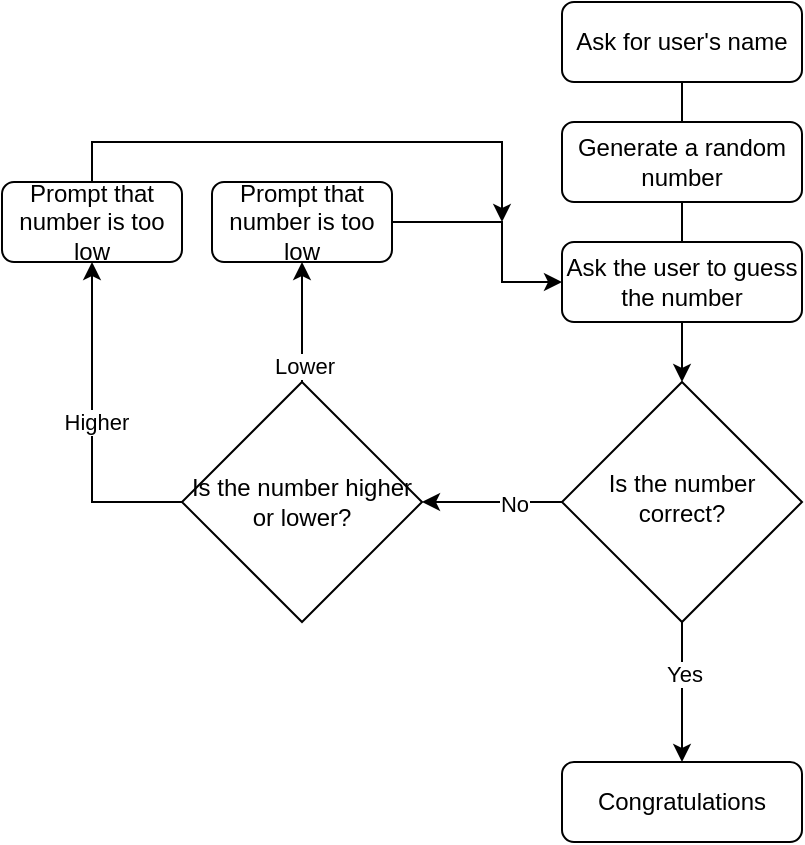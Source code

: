 <mxfile version="20.0.4" type="github">
  <diagram id="C5RBs43oDa-KdzZeNtuy" name="Page-1">
    <mxGraphModel dx="1368" dy="885" grid="1" gridSize="10" guides="1" tooltips="1" connect="1" arrows="1" fold="1" page="1" pageScale="1" pageWidth="827" pageHeight="1169" math="0" shadow="0">
      <root>
        <mxCell id="WIyWlLk6GJQsqaUBKTNV-0" />
        <mxCell id="WIyWlLk6GJQsqaUBKTNV-1" parent="WIyWlLk6GJQsqaUBKTNV-0" />
        <mxCell id="WIyWlLk6GJQsqaUBKTNV-2" value="" style="rounded=0;html=1;jettySize=auto;orthogonalLoop=1;fontSize=11;endArrow=block;endFill=0;endSize=8;strokeWidth=1;shadow=0;labelBackgroundColor=none;edgeStyle=orthogonalEdgeStyle;" parent="WIyWlLk6GJQsqaUBKTNV-1" source="WIyWlLk6GJQsqaUBKTNV-3" edge="1">
          <mxGeometry relative="1" as="geometry">
            <mxPoint x="330" y="170" as="targetPoint" />
          </mxGeometry>
        </mxCell>
        <mxCell id="WIyWlLk6GJQsqaUBKTNV-3" value="Ask for user&#39;s name&lt;br&gt;" style="rounded=1;whiteSpace=wrap;html=1;fontSize=12;glass=0;strokeWidth=1;shadow=0;" parent="WIyWlLk6GJQsqaUBKTNV-1" vertex="1">
          <mxGeometry x="270" y="10" width="120" height="40" as="geometry" />
        </mxCell>
        <mxCell id="uOvL6fkjdg0DLBnJ7iLn-3" style="edgeStyle=orthogonalEdgeStyle;rounded=0;orthogonalLoop=1;jettySize=auto;html=1;exitX=0.5;exitY=1;exitDx=0;exitDy=0;" edge="1" parent="WIyWlLk6GJQsqaUBKTNV-1" source="WIyWlLk6GJQsqaUBKTNV-6" target="WIyWlLk6GJQsqaUBKTNV-11">
          <mxGeometry relative="1" as="geometry" />
        </mxCell>
        <mxCell id="uOvL6fkjdg0DLBnJ7iLn-4" value="Yes" style="edgeLabel;html=1;align=center;verticalAlign=middle;resizable=0;points=[];" vertex="1" connectable="0" parent="uOvL6fkjdg0DLBnJ7iLn-3">
          <mxGeometry x="-0.267" y="1" relative="1" as="geometry">
            <mxPoint as="offset" />
          </mxGeometry>
        </mxCell>
        <mxCell id="uOvL6fkjdg0DLBnJ7iLn-5" style="edgeStyle=orthogonalEdgeStyle;rounded=0;orthogonalLoop=1;jettySize=auto;html=1;exitX=0;exitY=0.5;exitDx=0;exitDy=0;" edge="1" parent="WIyWlLk6GJQsqaUBKTNV-1" source="WIyWlLk6GJQsqaUBKTNV-6" target="uOvL6fkjdg0DLBnJ7iLn-9">
          <mxGeometry relative="1" as="geometry">
            <mxPoint x="210" y="260" as="targetPoint" />
            <Array as="points">
              <mxPoint x="240" y="260" />
              <mxPoint x="240" y="260" />
            </Array>
          </mxGeometry>
        </mxCell>
        <mxCell id="uOvL6fkjdg0DLBnJ7iLn-6" value="No" style="edgeLabel;html=1;align=center;verticalAlign=middle;resizable=0;points=[];" vertex="1" connectable="0" parent="uOvL6fkjdg0DLBnJ7iLn-5">
          <mxGeometry x="-0.32" y="1" relative="1" as="geometry">
            <mxPoint as="offset" />
          </mxGeometry>
        </mxCell>
        <mxCell id="WIyWlLk6GJQsqaUBKTNV-6" value="Is the number correct?" style="rhombus;whiteSpace=wrap;html=1;shadow=0;fontFamily=Helvetica;fontSize=12;align=center;strokeWidth=1;spacing=6;spacingTop=-4;" parent="WIyWlLk6GJQsqaUBKTNV-1" vertex="1">
          <mxGeometry x="270" y="200" width="120" height="120" as="geometry" />
        </mxCell>
        <mxCell id="WIyWlLk6GJQsqaUBKTNV-11" value="Congratulations" style="rounded=1;whiteSpace=wrap;html=1;fontSize=12;glass=0;strokeWidth=1;shadow=0;" parent="WIyWlLk6GJQsqaUBKTNV-1" vertex="1">
          <mxGeometry x="270" y="390" width="120" height="40" as="geometry" />
        </mxCell>
        <mxCell id="uOvL6fkjdg0DLBnJ7iLn-0" value="Generate a random number" style="rounded=1;whiteSpace=wrap;html=1;" vertex="1" parent="WIyWlLk6GJQsqaUBKTNV-1">
          <mxGeometry x="270" y="70" width="120" height="40" as="geometry" />
        </mxCell>
        <mxCell id="uOvL6fkjdg0DLBnJ7iLn-10" style="edgeStyle=orthogonalEdgeStyle;rounded=0;orthogonalLoop=1;jettySize=auto;html=1;" edge="1" parent="WIyWlLk6GJQsqaUBKTNV-1" source="uOvL6fkjdg0DLBnJ7iLn-1" target="WIyWlLk6GJQsqaUBKTNV-6">
          <mxGeometry relative="1" as="geometry" />
        </mxCell>
        <mxCell id="uOvL6fkjdg0DLBnJ7iLn-1" value="Ask the user to guess the number&lt;br&gt;" style="rounded=1;whiteSpace=wrap;html=1;" vertex="1" parent="WIyWlLk6GJQsqaUBKTNV-1">
          <mxGeometry x="270" y="130" width="120" height="40" as="geometry" />
        </mxCell>
        <mxCell id="uOvL6fkjdg0DLBnJ7iLn-11" style="edgeStyle=orthogonalEdgeStyle;rounded=0;orthogonalLoop=1;jettySize=auto;html=1;entryX=0.5;entryY=1;entryDx=0;entryDy=0;" edge="1" parent="WIyWlLk6GJQsqaUBKTNV-1" source="uOvL6fkjdg0DLBnJ7iLn-9" target="uOvL6fkjdg0DLBnJ7iLn-16">
          <mxGeometry relative="1" as="geometry">
            <mxPoint x="40" y="140" as="targetPoint" />
            <Array as="points">
              <mxPoint x="35" y="260" />
            </Array>
          </mxGeometry>
        </mxCell>
        <mxCell id="uOvL6fkjdg0DLBnJ7iLn-12" value="Higher" style="edgeLabel;html=1;align=center;verticalAlign=middle;resizable=0;points=[];" vertex="1" connectable="0" parent="uOvL6fkjdg0DLBnJ7iLn-11">
          <mxGeometry x="0.038" y="-2" relative="1" as="geometry">
            <mxPoint as="offset" />
          </mxGeometry>
        </mxCell>
        <mxCell id="uOvL6fkjdg0DLBnJ7iLn-13" style="edgeStyle=orthogonalEdgeStyle;rounded=0;orthogonalLoop=1;jettySize=auto;html=1;" edge="1" parent="WIyWlLk6GJQsqaUBKTNV-1" source="uOvL6fkjdg0DLBnJ7iLn-9" target="uOvL6fkjdg0DLBnJ7iLn-15">
          <mxGeometry relative="1" as="geometry">
            <mxPoint x="140" y="150" as="targetPoint" />
          </mxGeometry>
        </mxCell>
        <mxCell id="uOvL6fkjdg0DLBnJ7iLn-14" value="Lower" style="edgeLabel;html=1;align=center;verticalAlign=middle;resizable=0;points=[];" vertex="1" connectable="0" parent="uOvL6fkjdg0DLBnJ7iLn-13">
          <mxGeometry x="-0.724" y="-1" relative="1" as="geometry">
            <mxPoint as="offset" />
          </mxGeometry>
        </mxCell>
        <mxCell id="uOvL6fkjdg0DLBnJ7iLn-9" value="Is the number higher or lower?" style="rhombus;whiteSpace=wrap;html=1;" vertex="1" parent="WIyWlLk6GJQsqaUBKTNV-1">
          <mxGeometry x="80" y="200" width="120" height="120" as="geometry" />
        </mxCell>
        <mxCell id="uOvL6fkjdg0DLBnJ7iLn-20" style="edgeStyle=orthogonalEdgeStyle;rounded=0;orthogonalLoop=1;jettySize=auto;html=1;" edge="1" parent="WIyWlLk6GJQsqaUBKTNV-1" source="uOvL6fkjdg0DLBnJ7iLn-15" target="uOvL6fkjdg0DLBnJ7iLn-1">
          <mxGeometry relative="1" as="geometry">
            <mxPoint x="170" y="80" as="targetPoint" />
            <Array as="points">
              <mxPoint x="240" y="120" />
              <mxPoint x="240" y="150" />
            </Array>
          </mxGeometry>
        </mxCell>
        <mxCell id="uOvL6fkjdg0DLBnJ7iLn-15" value="Prompt that number is too low" style="rounded=1;whiteSpace=wrap;html=1;" vertex="1" parent="WIyWlLk6GJQsqaUBKTNV-1">
          <mxGeometry x="95" y="100" width="90" height="40" as="geometry" />
        </mxCell>
        <mxCell id="uOvL6fkjdg0DLBnJ7iLn-21" style="edgeStyle=orthogonalEdgeStyle;rounded=0;orthogonalLoop=1;jettySize=auto;html=1;" edge="1" parent="WIyWlLk6GJQsqaUBKTNV-1" source="uOvL6fkjdg0DLBnJ7iLn-16">
          <mxGeometry relative="1" as="geometry">
            <mxPoint x="240" y="120" as="targetPoint" />
            <Array as="points">
              <mxPoint x="35" y="80" />
            </Array>
          </mxGeometry>
        </mxCell>
        <mxCell id="uOvL6fkjdg0DLBnJ7iLn-16" value="Prompt that number is too low" style="rounded=1;whiteSpace=wrap;html=1;" vertex="1" parent="WIyWlLk6GJQsqaUBKTNV-1">
          <mxGeometry x="-10" y="100" width="90" height="40" as="geometry" />
        </mxCell>
      </root>
    </mxGraphModel>
  </diagram>
</mxfile>
